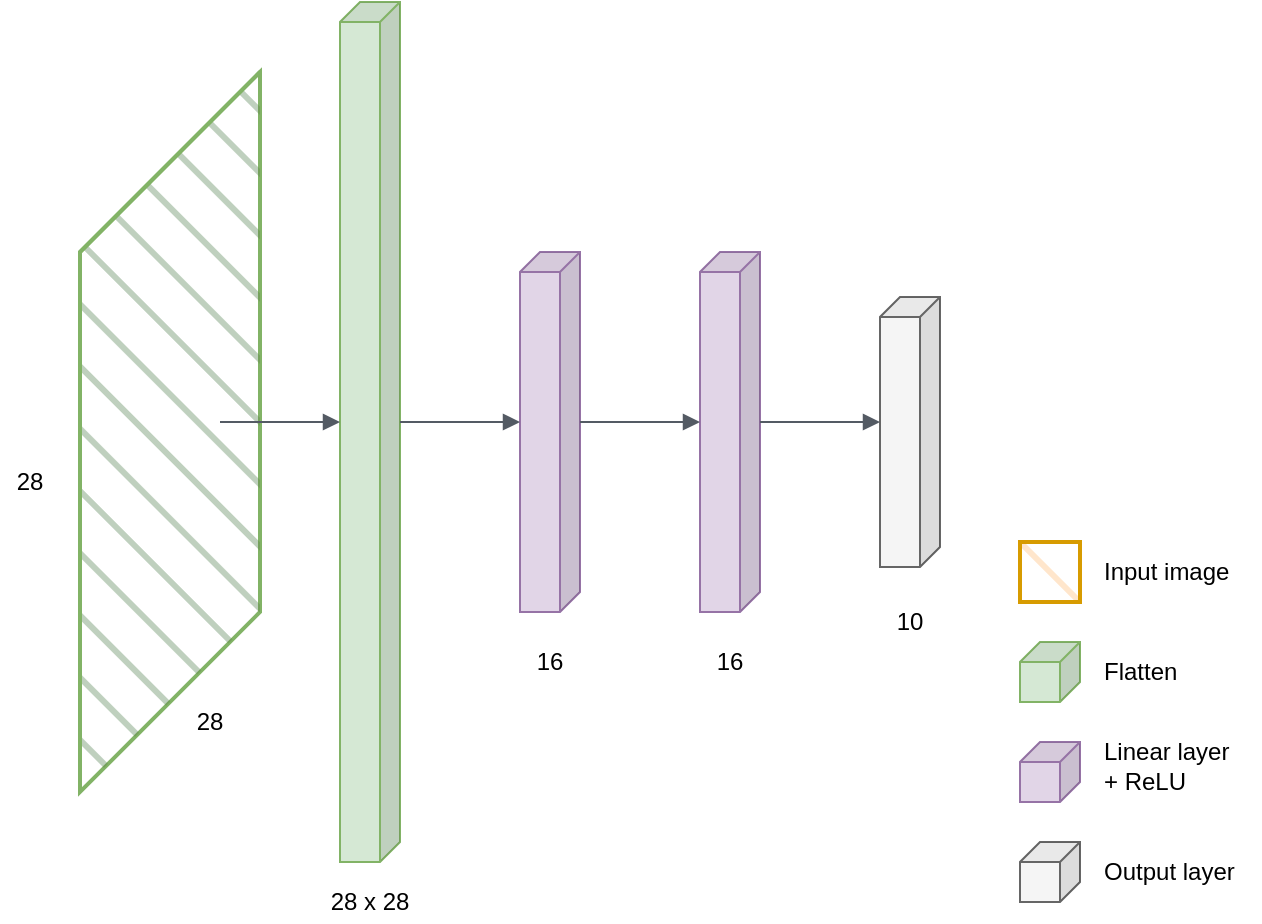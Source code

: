 <mxfile version="23.0.2" type="device">
  <diagram name="Page-1" id="Jopj-Ak8AMZtnkVz11V4">
    <mxGraphModel dx="1389" dy="906" grid="1" gridSize="10" guides="1" tooltips="1" connect="1" arrows="1" fold="1" page="1" pageScale="1" pageWidth="827" pageHeight="1169" math="0" shadow="0">
      <root>
        <mxCell id="0" />
        <mxCell id="1" parent="0" />
        <mxCell id="yGx-_mgUBLTscShHxS1o-29" value="" style="group" vertex="1" connectable="0" parent="1">
          <mxGeometry x="20" y="200" width="630" height="460" as="geometry" />
        </mxCell>
        <mxCell id="yGx-_mgUBLTscShHxS1o-13" value="" style="shape=cube;whiteSpace=wrap;html=1;boundedLbl=1;backgroundOutline=1;darkOpacity=0.05;darkOpacity2=0.1;flipH=1;size=90;fillColor=#d5e8d4;strokeColor=#82b366;fillStyle=hatch;strokeWidth=2;" vertex="1" parent="yGx-_mgUBLTscShHxS1o-29">
          <mxGeometry x="40" y="35" width="90" height="360" as="geometry" />
        </mxCell>
        <mxCell id="yGx-_mgUBLTscShHxS1o-1" value="" style="shape=cube;whiteSpace=wrap;html=1;boundedLbl=1;backgroundOutline=1;darkOpacity=0.05;darkOpacity2=0.1;flipH=1;size=10;fillColor=#d5e8d4;strokeColor=#82b366;" vertex="1" parent="yGx-_mgUBLTscShHxS1o-29">
          <mxGeometry x="170" width="30" height="430" as="geometry" />
        </mxCell>
        <mxCell id="yGx-_mgUBLTscShHxS1o-2" value="" style="shape=cube;whiteSpace=wrap;html=1;boundedLbl=1;backgroundOutline=1;darkOpacity=0.05;darkOpacity2=0.1;flipH=1;size=10;fillColor=#e1d5e7;strokeColor=#9673a6;" vertex="1" parent="yGx-_mgUBLTscShHxS1o-29">
          <mxGeometry x="260" y="125" width="30" height="180" as="geometry" />
        </mxCell>
        <mxCell id="yGx-_mgUBLTscShHxS1o-3" value="" style="shape=cube;whiteSpace=wrap;html=1;boundedLbl=1;backgroundOutline=1;darkOpacity=0.05;darkOpacity2=0.1;flipH=1;size=10;fillColor=#e1d5e7;strokeColor=#9673a6;" vertex="1" parent="yGx-_mgUBLTscShHxS1o-29">
          <mxGeometry x="350" y="125" width="30" height="180" as="geometry" />
        </mxCell>
        <mxCell id="yGx-_mgUBLTscShHxS1o-4" value="" style="shape=cube;whiteSpace=wrap;html=1;boundedLbl=1;backgroundOutline=1;darkOpacity=0.05;darkOpacity2=0.1;flipH=1;size=10;fillColor=#f5f5f5;fontColor=#333333;strokeColor=#666666;" vertex="1" parent="yGx-_mgUBLTscShHxS1o-29">
          <mxGeometry x="440" y="147.5" width="30" height="135" as="geometry" />
        </mxCell>
        <mxCell id="yGx-_mgUBLTscShHxS1o-5" value="" style="edgeStyle=orthogonalEdgeStyle;html=1;endArrow=block;elbow=vertical;startArrow=none;endFill=1;strokeColor=#545B64;rounded=0;" edge="1" parent="yGx-_mgUBLTscShHxS1o-29">
          <mxGeometry width="100" relative="1" as="geometry">
            <mxPoint x="200" y="210" as="sourcePoint" />
            <mxPoint x="260" y="210" as="targetPoint" />
          </mxGeometry>
        </mxCell>
        <mxCell id="yGx-_mgUBLTscShHxS1o-6" value="" style="edgeStyle=orthogonalEdgeStyle;html=1;endArrow=block;elbow=vertical;startArrow=none;endFill=1;strokeColor=#545B64;rounded=0;" edge="1" parent="yGx-_mgUBLTscShHxS1o-29">
          <mxGeometry width="100" relative="1" as="geometry">
            <mxPoint x="290" y="210" as="sourcePoint" />
            <mxPoint x="350" y="210" as="targetPoint" />
          </mxGeometry>
        </mxCell>
        <mxCell id="yGx-_mgUBLTscShHxS1o-7" value="" style="edgeStyle=orthogonalEdgeStyle;html=1;endArrow=block;elbow=vertical;startArrow=none;endFill=1;strokeColor=#545B64;rounded=0;" edge="1" parent="yGx-_mgUBLTscShHxS1o-29">
          <mxGeometry width="100" relative="1" as="geometry">
            <mxPoint x="380" y="210" as="sourcePoint" />
            <mxPoint x="440" y="210" as="targetPoint" />
          </mxGeometry>
        </mxCell>
        <mxCell id="yGx-_mgUBLTscShHxS1o-14" value="" style="edgeStyle=orthogonalEdgeStyle;html=1;endArrow=block;elbow=vertical;startArrow=none;endFill=1;strokeColor=#545B64;rounded=0;" edge="1" parent="yGx-_mgUBLTscShHxS1o-29">
          <mxGeometry width="100" relative="1" as="geometry">
            <mxPoint x="110" y="210" as="sourcePoint" />
            <mxPoint x="170" y="210" as="targetPoint" />
          </mxGeometry>
        </mxCell>
        <mxCell id="yGx-_mgUBLTscShHxS1o-15" value="28" style="text;html=1;strokeColor=none;fillColor=none;align=center;verticalAlign=middle;whiteSpace=wrap;rounded=0;" vertex="1" parent="yGx-_mgUBLTscShHxS1o-29">
          <mxGeometry x="90" y="350" width="30" height="20" as="geometry" />
        </mxCell>
        <mxCell id="yGx-_mgUBLTscShHxS1o-16" value="28" style="text;html=1;strokeColor=none;fillColor=none;align=center;verticalAlign=middle;whiteSpace=wrap;rounded=0;" vertex="1" parent="yGx-_mgUBLTscShHxS1o-29">
          <mxGeometry y="230" width="30" height="20" as="geometry" />
        </mxCell>
        <mxCell id="yGx-_mgUBLTscShHxS1o-17" value="28 x 28" style="text;html=1;strokeColor=none;fillColor=none;align=center;verticalAlign=middle;whiteSpace=wrap;rounded=0;" vertex="1" parent="yGx-_mgUBLTscShHxS1o-29">
          <mxGeometry x="160" y="440" width="50" height="20" as="geometry" />
        </mxCell>
        <mxCell id="yGx-_mgUBLTscShHxS1o-18" value="16" style="text;html=1;strokeColor=none;fillColor=none;align=center;verticalAlign=middle;whiteSpace=wrap;rounded=0;" vertex="1" parent="yGx-_mgUBLTscShHxS1o-29">
          <mxGeometry x="260" y="320" width="30" height="20" as="geometry" />
        </mxCell>
        <mxCell id="yGx-_mgUBLTscShHxS1o-19" value="16" style="text;html=1;strokeColor=none;fillColor=none;align=center;verticalAlign=middle;whiteSpace=wrap;rounded=0;" vertex="1" parent="yGx-_mgUBLTscShHxS1o-29">
          <mxGeometry x="350" y="320" width="30" height="20" as="geometry" />
        </mxCell>
        <mxCell id="yGx-_mgUBLTscShHxS1o-20" value="10" style="text;html=1;strokeColor=none;fillColor=none;align=center;verticalAlign=middle;whiteSpace=wrap;rounded=0;" vertex="1" parent="yGx-_mgUBLTscShHxS1o-29">
          <mxGeometry x="440" y="300" width="30" height="20" as="geometry" />
        </mxCell>
        <mxCell id="yGx-_mgUBLTscShHxS1o-21" value="" style="shape=cube;whiteSpace=wrap;html=1;boundedLbl=1;backgroundOutline=1;darkOpacity=0.05;darkOpacity2=0.1;flipH=1;size=0;fillColor=#ffe6cc;strokeColor=#d79b00;fillStyle=hatch;strokeWidth=2;" vertex="1" parent="yGx-_mgUBLTscShHxS1o-29">
          <mxGeometry x="510" y="270" width="30" height="30" as="geometry" />
        </mxCell>
        <mxCell id="yGx-_mgUBLTscShHxS1o-22" value="" style="shape=cube;whiteSpace=wrap;html=1;boundedLbl=1;backgroundOutline=1;darkOpacity=0.05;darkOpacity2=0.1;flipH=1;size=10;fillColor=#d5e8d4;strokeColor=#82b366;" vertex="1" parent="yGx-_mgUBLTscShHxS1o-29">
          <mxGeometry x="510" y="320" width="30" height="30" as="geometry" />
        </mxCell>
        <mxCell id="yGx-_mgUBLTscShHxS1o-23" value="" style="shape=cube;whiteSpace=wrap;html=1;boundedLbl=1;backgroundOutline=1;darkOpacity=0.05;darkOpacity2=0.1;flipH=1;size=10;fillColor=#e1d5e7;strokeColor=#9673a6;" vertex="1" parent="yGx-_mgUBLTscShHxS1o-29">
          <mxGeometry x="510" y="370" width="30" height="30" as="geometry" />
        </mxCell>
        <mxCell id="yGx-_mgUBLTscShHxS1o-24" value="" style="shape=cube;whiteSpace=wrap;html=1;boundedLbl=1;backgroundOutline=1;darkOpacity=0.05;darkOpacity2=0.1;flipH=1;size=10;fillColor=#f5f5f5;strokeColor=#666666;fontColor=#333333;" vertex="1" parent="yGx-_mgUBLTscShHxS1o-29">
          <mxGeometry x="510" y="420" width="30" height="30" as="geometry" />
        </mxCell>
        <mxCell id="yGx-_mgUBLTscShHxS1o-25" value="Input image" style="text;html=1;strokeColor=none;fillColor=none;align=left;verticalAlign=middle;whiteSpace=wrap;rounded=0;" vertex="1" parent="yGx-_mgUBLTscShHxS1o-29">
          <mxGeometry x="550" y="270" width="70" height="30" as="geometry" />
        </mxCell>
        <mxCell id="yGx-_mgUBLTscShHxS1o-26" value="Flatten" style="text;html=1;strokeColor=none;fillColor=none;align=left;verticalAlign=middle;whiteSpace=wrap;rounded=0;" vertex="1" parent="yGx-_mgUBLTscShHxS1o-29">
          <mxGeometry x="550" y="320" width="70" height="30" as="geometry" />
        </mxCell>
        <mxCell id="yGx-_mgUBLTscShHxS1o-27" value="Linear layer&lt;br&gt;+ ReLU" style="text;html=1;strokeColor=none;fillColor=none;align=left;verticalAlign=middle;whiteSpace=wrap;rounded=0;" vertex="1" parent="yGx-_mgUBLTscShHxS1o-29">
          <mxGeometry x="550" y="367" width="80" height="30" as="geometry" />
        </mxCell>
        <mxCell id="yGx-_mgUBLTscShHxS1o-28" value="Output layer" style="text;html=1;strokeColor=none;fillColor=none;align=left;verticalAlign=middle;whiteSpace=wrap;rounded=0;" vertex="1" parent="yGx-_mgUBLTscShHxS1o-29">
          <mxGeometry x="550" y="420" width="70" height="30" as="geometry" />
        </mxCell>
      </root>
    </mxGraphModel>
  </diagram>
</mxfile>
